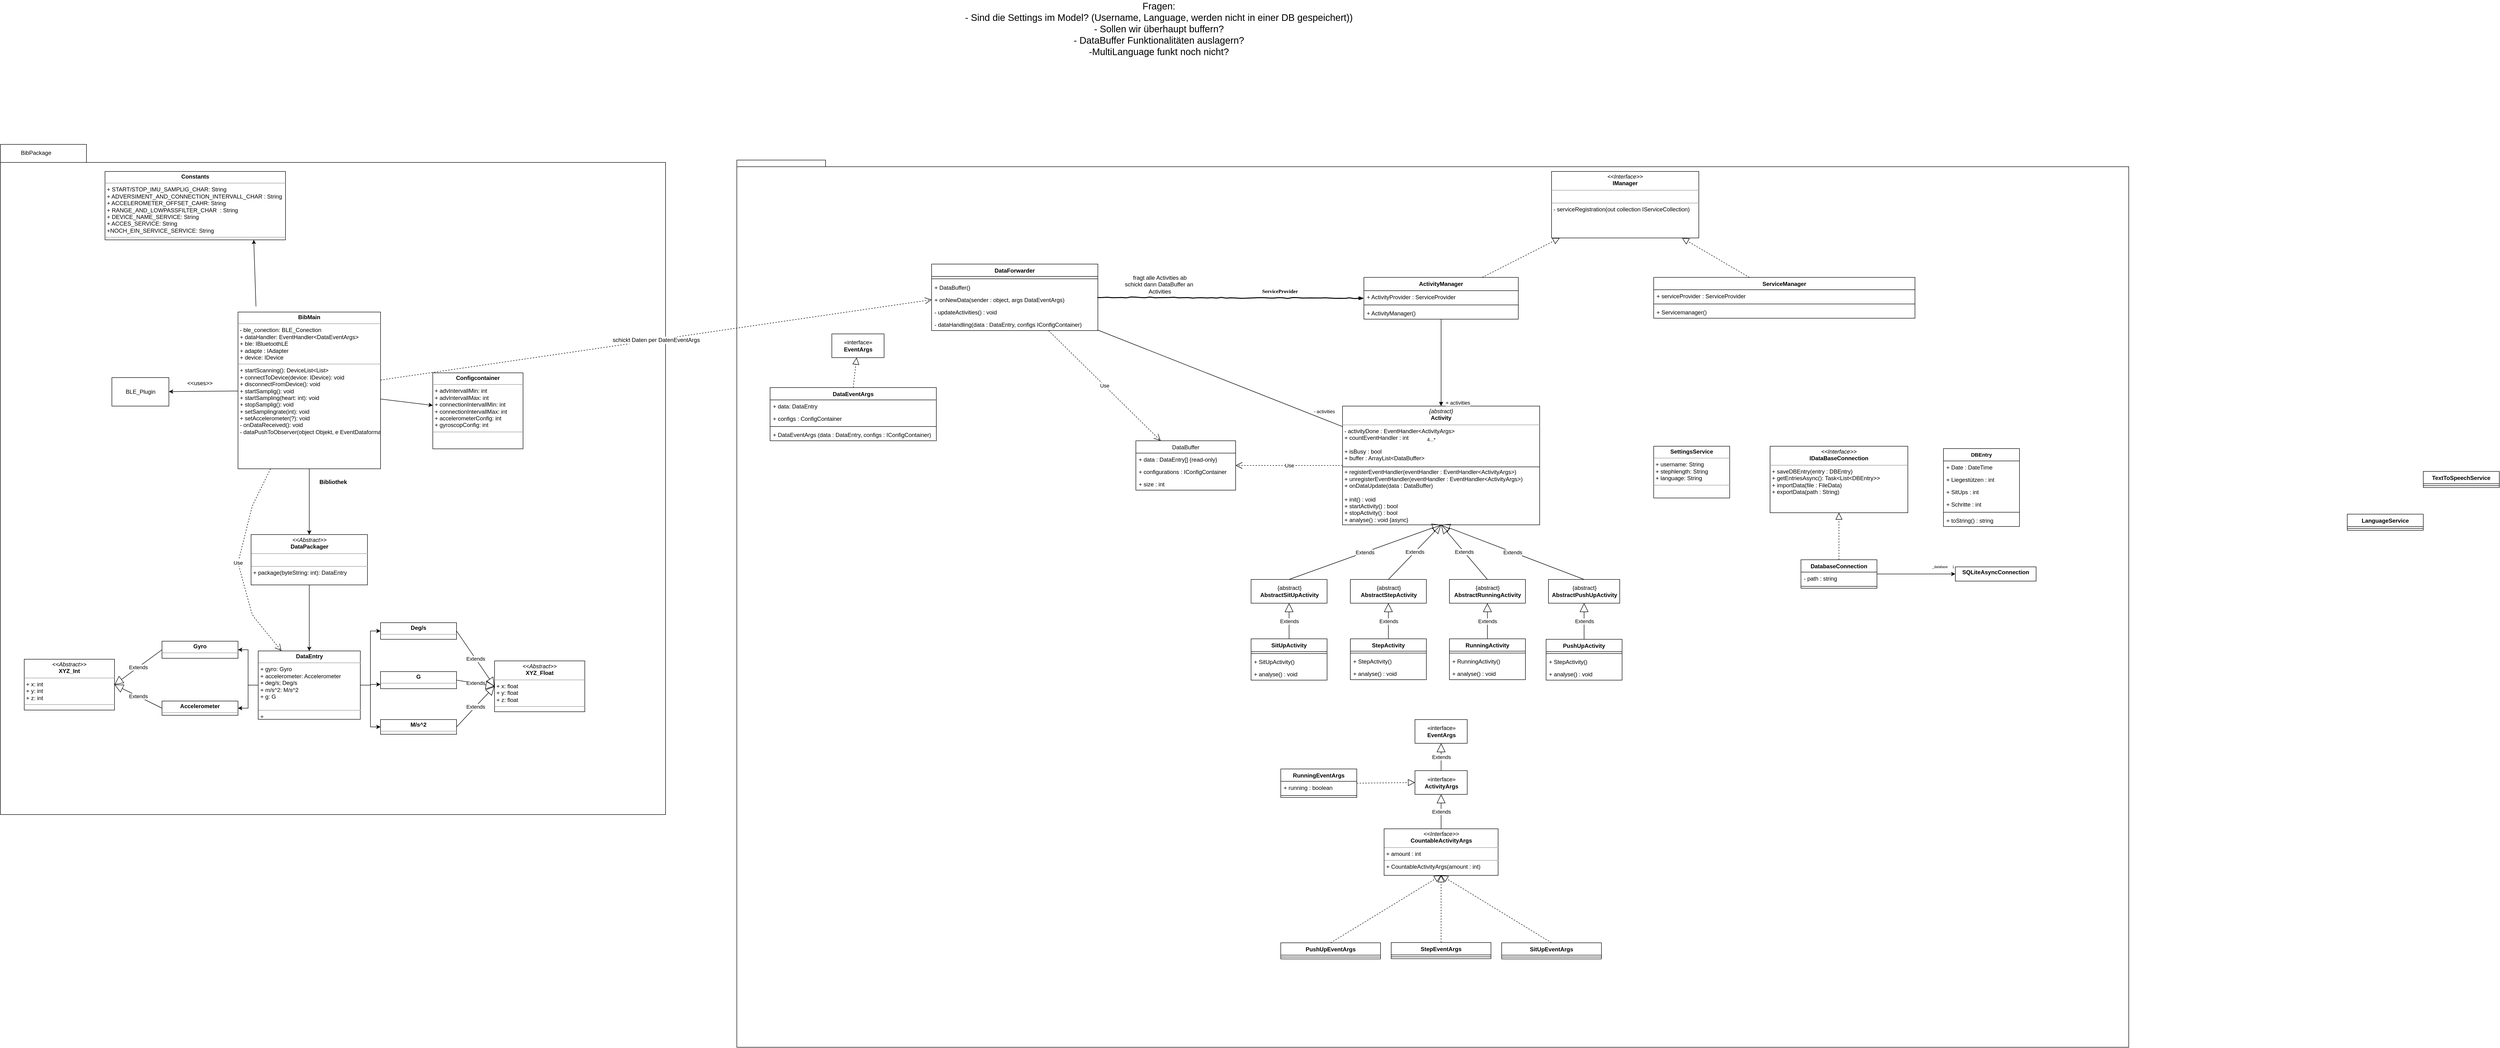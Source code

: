 <mxfile version="12.3.9" type="device" pages="1"><diagram id="adMyBay1lu6xidjCouD3" name="EM"><mxGraphModel dx="6223" dy="2983" grid="1" gridSize="10" guides="1" tooltips="1" connect="1" arrows="1" fold="1" page="1" pageScale="1" pageWidth="850" pageHeight="1100" math="0" shadow="0"><root><mxCell id="0"/><mxCell id="1" parent="0"/><mxCell id="w5dEuc_NeuzI3938pT3K-1" value="" style="shape=folder;fontStyle=1;spacingTop=10;tabWidth=40;tabHeight=14;tabPosition=left;html=1;" parent="1" vertex="1"><mxGeometry x="-810" y="-8" width="2930" height="1868" as="geometry"/></mxCell><mxCell id="1QQ3cwLplbujhVV3ZzxS-13" value="DataForwarder" style="swimlane;fontStyle=1;align=center;verticalAlign=top;childLayout=stackLayout;horizontal=1;startSize=26;horizontalStack=0;resizeParent=1;resizeParentMax=0;resizeLast=0;collapsible=1;marginBottom=0;" parent="1" vertex="1"><mxGeometry x="-400" y="211" width="350" height="140" as="geometry"/></mxCell><mxCell id="1QQ3cwLplbujhVV3ZzxS-15" value="" style="line;strokeWidth=1;fillColor=none;align=left;verticalAlign=middle;spacingTop=-1;spacingLeft=3;spacingRight=3;rotatable=0;labelPosition=right;points=[];portConstraint=eastwest;" parent="1QQ3cwLplbujhVV3ZzxS-13" vertex="1"><mxGeometry y="26" width="350" height="10" as="geometry"/></mxCell><mxCell id="1QQ3cwLplbujhVV3ZzxS-16" value="+ DataBuffer()" style="text;strokeColor=none;fillColor=none;align=left;verticalAlign=top;spacingLeft=4;spacingRight=4;overflow=hidden;rotatable=0;points=[[0,0.5],[1,0.5]];portConstraint=eastwest;" parent="1QQ3cwLplbujhVV3ZzxS-13" vertex="1"><mxGeometry y="36" width="350" height="26" as="geometry"/></mxCell><mxCell id="sXvjfolYUnGrp_yOVfev-58" value="+ onNewData(sender : object, args DataEventArgs)" style="text;strokeColor=none;fillColor=none;align=left;verticalAlign=top;spacingLeft=4;spacingRight=4;overflow=hidden;rotatable=0;points=[[0,0.5],[1,0.5]];portConstraint=eastwest;fontSize=12;" parent="1QQ3cwLplbujhVV3ZzxS-13" vertex="1"><mxGeometry y="62" width="350" height="26" as="geometry"/></mxCell><mxCell id="1QQ3cwLplbujhVV3ZzxS-124" value="- updateActivities() : void&#10;" style="text;strokeColor=none;fillColor=none;align=left;verticalAlign=top;spacingLeft=4;spacingRight=4;overflow=hidden;rotatable=0;points=[[0,0.5],[1,0.5]];portConstraint=eastwest;" parent="1QQ3cwLplbujhVV3ZzxS-13" vertex="1"><mxGeometry y="88" width="350" height="26" as="geometry"/></mxCell><mxCell id="1QQ3cwLplbujhVV3ZzxS-125" value="- dataHandling(data : DataEntry, configs IConfigContainer)" style="text;strokeColor=none;fillColor=none;align=left;verticalAlign=top;spacingLeft=4;spacingRight=4;overflow=hidden;rotatable=0;points=[[0,0.5],[1,0.5]];portConstraint=eastwest;" parent="1QQ3cwLplbujhVV3ZzxS-13" vertex="1"><mxGeometry y="114" width="350" height="26" as="geometry"/></mxCell><mxCell id="1QQ3cwLplbujhVV3ZzxS-32" value="DataEventArgs" style="swimlane;fontStyle=1;align=center;verticalAlign=top;childLayout=stackLayout;horizontal=1;startSize=26;horizontalStack=0;resizeParent=1;resizeParentMax=0;resizeLast=0;collapsible=1;marginBottom=0;" parent="1" vertex="1"><mxGeometry x="-740" y="471" width="350" height="112" as="geometry"/></mxCell><mxCell id="1QQ3cwLplbujhVV3ZzxS-33" value="+ data: DataEntry" style="text;strokeColor=none;fillColor=none;align=left;verticalAlign=top;spacingLeft=4;spacingRight=4;overflow=hidden;rotatable=0;points=[[0,0.5],[1,0.5]];portConstraint=eastwest;" parent="1QQ3cwLplbujhVV3ZzxS-32" vertex="1"><mxGeometry y="26" width="350" height="26" as="geometry"/></mxCell><mxCell id="1QQ3cwLplbujhVV3ZzxS-36" value="+ configs : ConfigContainer" style="text;strokeColor=none;fillColor=none;align=left;verticalAlign=top;spacingLeft=4;spacingRight=4;overflow=hidden;rotatable=0;points=[[0,0.5],[1,0.5]];portConstraint=eastwest;" parent="1QQ3cwLplbujhVV3ZzxS-32" vertex="1"><mxGeometry y="52" width="350" height="26" as="geometry"/></mxCell><mxCell id="1QQ3cwLplbujhVV3ZzxS-34" value="" style="line;strokeWidth=1;fillColor=none;align=left;verticalAlign=middle;spacingTop=-1;spacingLeft=3;spacingRight=3;rotatable=0;labelPosition=right;points=[];portConstraint=eastwest;" parent="1QQ3cwLplbujhVV3ZzxS-32" vertex="1"><mxGeometry y="78" width="350" height="8" as="geometry"/></mxCell><mxCell id="1QQ3cwLplbujhVV3ZzxS-35" value="+ DataEventArgs (data : DataEntry, configs : IConfigContainer)" style="text;strokeColor=none;fillColor=none;align=left;verticalAlign=top;spacingLeft=4;spacingRight=4;overflow=hidden;rotatable=0;points=[[0,0.5],[1,0.5]];portConstraint=eastwest;" parent="1QQ3cwLplbujhVV3ZzxS-32" vertex="1"><mxGeometry y="86" width="350" height="26" as="geometry"/></mxCell><mxCell id="1QQ3cwLplbujhVV3ZzxS-37" value="«interface»&lt;br&gt;&lt;b&gt;EventArgs&lt;/b&gt;" style="html=1;" parent="1" vertex="1"><mxGeometry x="-610" y="358" width="110" height="50" as="geometry"/></mxCell><mxCell id="1QQ3cwLplbujhVV3ZzxS-43" value="" style="endArrow=block;dashed=1;endFill=0;endSize=12;html=1;exitX=0.5;exitY=0;exitDx=0;exitDy=0;" parent="1" source="1QQ3cwLplbujhVV3ZzxS-32" target="1QQ3cwLplbujhVV3ZzxS-37" edge="1"><mxGeometry width="160" relative="1" as="geometry"><mxPoint x="-935" y="-62.5" as="sourcePoint"/><mxPoint x="-775" y="-62.5" as="targetPoint"/></mxGeometry></mxCell><mxCell id="1QQ3cwLplbujhVV3ZzxS-45" value="&lt;p style=&quot;margin: 0px ; margin-top: 4px ; text-align: center&quot;&gt;&lt;i&gt;{abstract}&lt;/i&gt;&lt;br&gt;&lt;b&gt;Activity&lt;/b&gt;&lt;/p&gt;&lt;hr size=&quot;1&quot;&gt;&lt;p style=&quot;margin: 0px ; margin-left: 4px&quot;&gt;&lt;span&gt;- activityDone : EventHandler&amp;lt;ActivityArgs&amp;gt;&lt;/span&gt;&lt;br&gt;&lt;/p&gt;&lt;p style=&quot;margin: 0px ; margin-left: 4px&quot;&gt;&lt;span&gt;+ countEventHandler : int&lt;/span&gt;&lt;/p&gt;&lt;p style=&quot;margin: 0px ; margin-left: 4px&quot;&gt;&lt;br&gt;&lt;/p&gt;&lt;p style=&quot;margin: 0px ; margin-left: 4px&quot;&gt;&lt;span&gt;+ isBusy : bool&lt;/span&gt;&lt;/p&gt;&lt;p style=&quot;margin: 0px ; margin-left: 4px&quot;&gt;&lt;span&gt;+ buffer : ArrayList&amp;lt;DataBuffer&amp;gt;&amp;nbsp;&lt;/span&gt;&lt;/p&gt;&lt;p style=&quot;margin: 0px ; margin-left: 4px&quot;&gt;&lt;span&gt;&lt;br&gt;&lt;/span&gt;&lt;/p&gt;&lt;p style=&quot;margin: 0px ; margin-left: 4px&quot;&gt;&lt;span&gt;+ registerEventHandler(eventHandler : EventHandler&amp;lt;ActivityArgs&amp;gt;)&lt;/span&gt;&lt;/p&gt;&lt;p style=&quot;margin: 0px ; margin-left: 4px&quot;&gt;+ unregisterEventHandler(eventHandler : EventHandler&amp;lt;ActivityArgs&amp;gt;)&lt;/p&gt;&lt;p style=&quot;margin: 0px ; margin-left: 4px&quot;&gt;+ onDataUpdate(data : DataBuffer)&lt;br&gt;&lt;/p&gt;&lt;p style=&quot;margin: 0px ; margin-left: 4px&quot;&gt;&lt;br&gt;&lt;/p&gt;&lt;p style=&quot;margin: 0px ; margin-left: 4px&quot;&gt;+ init() : void&lt;/p&gt;&lt;p style=&quot;margin: 0px ; margin-left: 4px&quot;&gt;&lt;span&gt;+ startActivity() : bool&lt;/span&gt;&lt;/p&gt;&lt;p style=&quot;margin: 0px ; margin-left: 4px&quot;&gt;&lt;span&gt;+ stopActivity() : bool&lt;/span&gt;&lt;/p&gt;&lt;p style=&quot;margin: 0px ; margin-left: 4px&quot;&gt;+ analyse() : void {async}&lt;span&gt;&lt;br&gt;&lt;/span&gt;&lt;/p&gt;&lt;p style=&quot;margin: 0px ; margin-left: 4px&quot;&gt;&lt;br&gt;&lt;/p&gt;" style="verticalAlign=top;align=left;overflow=fill;fontSize=12;fontFamily=Helvetica;html=1;" parent="1" vertex="1"><mxGeometry x="465" y="510" width="415" height="250" as="geometry"/></mxCell><mxCell id="1QQ3cwLplbujhVV3ZzxS-46" value="PushUpActivity" style="swimlane;fontStyle=1;align=center;verticalAlign=top;childLayout=stackLayout;horizontal=1;startSize=26;horizontalStack=0;resizeParent=1;resizeParentMax=0;resizeLast=0;collapsible=1;marginBottom=0;" parent="1" vertex="1"><mxGeometry x="893.5" y="1001" width="160" height="86" as="geometry"/></mxCell><mxCell id="1QQ3cwLplbujhVV3ZzxS-48" value="" style="line;strokeWidth=1;fillColor=none;align=left;verticalAlign=middle;spacingTop=-1;spacingLeft=3;spacingRight=3;rotatable=0;labelPosition=right;points=[];portConstraint=eastwest;" parent="1QQ3cwLplbujhVV3ZzxS-46" vertex="1"><mxGeometry y="26" width="160" height="8" as="geometry"/></mxCell><mxCell id="1QQ3cwLplbujhVV3ZzxS-112" value="+ StepActivity()" style="text;strokeColor=none;fillColor=none;align=left;verticalAlign=top;spacingLeft=4;spacingRight=4;overflow=hidden;rotatable=0;points=[[0,0.5],[1,0.5]];portConstraint=eastwest;" parent="1QQ3cwLplbujhVV3ZzxS-46" vertex="1"><mxGeometry y="34" width="160" height="26" as="geometry"/></mxCell><mxCell id="1QQ3cwLplbujhVV3ZzxS-114" value="+ analyse() : void" style="text;strokeColor=none;fillColor=none;align=left;verticalAlign=top;spacingLeft=4;spacingRight=4;overflow=hidden;rotatable=0;points=[[0,0.5],[1,0.5]];portConstraint=eastwest;" parent="1QQ3cwLplbujhVV3ZzxS-46" vertex="1"><mxGeometry y="60" width="160" height="26" as="geometry"/></mxCell><mxCell id="1QQ3cwLplbujhVV3ZzxS-94" value="RunningActivity" style="swimlane;fontStyle=1;align=center;verticalAlign=top;childLayout=stackLayout;horizontal=1;startSize=26;horizontalStack=0;resizeParent=1;resizeParentMax=0;resizeLast=0;collapsible=1;marginBottom=0;" parent="1" vertex="1"><mxGeometry x="690" y="1000" width="160" height="86" as="geometry"/></mxCell><mxCell id="1QQ3cwLplbujhVV3ZzxS-96" value="" style="line;strokeWidth=1;fillColor=none;align=left;verticalAlign=middle;spacingTop=-1;spacingLeft=3;spacingRight=3;rotatable=0;labelPosition=right;points=[];portConstraint=eastwest;" parent="1QQ3cwLplbujhVV3ZzxS-94" vertex="1"><mxGeometry y="26" width="160" height="8" as="geometry"/></mxCell><mxCell id="1QQ3cwLplbujhVV3ZzxS-97" value="+ RunningActivity()" style="text;strokeColor=none;fillColor=none;align=left;verticalAlign=top;spacingLeft=4;spacingRight=4;overflow=hidden;rotatable=0;points=[[0,0.5],[1,0.5]];portConstraint=eastwest;" parent="1QQ3cwLplbujhVV3ZzxS-94" vertex="1"><mxGeometry y="34" width="160" height="26" as="geometry"/></mxCell><mxCell id="1QQ3cwLplbujhVV3ZzxS-113" value="+ analyse() : void" style="text;strokeColor=none;fillColor=none;align=left;verticalAlign=top;spacingLeft=4;spacingRight=4;overflow=hidden;rotatable=0;points=[[0,0.5],[1,0.5]];portConstraint=eastwest;" parent="1QQ3cwLplbujhVV3ZzxS-94" vertex="1"><mxGeometry y="60" width="160" height="26" as="geometry"/></mxCell><mxCell id="1QQ3cwLplbujhVV3ZzxS-102" value="SitUpActivity" style="swimlane;fontStyle=1;align=center;verticalAlign=top;childLayout=stackLayout;horizontal=1;startSize=27;horizontalStack=0;resizeParent=1;resizeParentMax=0;resizeLast=0;collapsible=1;marginBottom=0;" parent="1" vertex="1"><mxGeometry x="272.5" y="1000" width="160" height="87" as="geometry"/></mxCell><mxCell id="1QQ3cwLplbujhVV3ZzxS-104" value="" style="line;strokeWidth=1;fillColor=none;align=left;verticalAlign=middle;spacingTop=-1;spacingLeft=3;spacingRight=3;rotatable=0;labelPosition=right;points=[];portConstraint=eastwest;" parent="1QQ3cwLplbujhVV3ZzxS-102" vertex="1"><mxGeometry y="27" width="160" height="8" as="geometry"/></mxCell><mxCell id="1QQ3cwLplbujhVV3ZzxS-105" value="+ SitUpActivity()" style="text;strokeColor=none;fillColor=none;align=left;verticalAlign=top;spacingLeft=4;spacingRight=4;overflow=hidden;rotatable=0;points=[[0,0.5],[1,0.5]];portConstraint=eastwest;" parent="1QQ3cwLplbujhVV3ZzxS-102" vertex="1"><mxGeometry y="35" width="160" height="26" as="geometry"/></mxCell><mxCell id="1QQ3cwLplbujhVV3ZzxS-116" value="+ analyse() : void" style="text;strokeColor=none;fillColor=none;align=left;verticalAlign=top;spacingLeft=4;spacingRight=4;overflow=hidden;rotatable=0;points=[[0,0.5],[1,0.5]];portConstraint=eastwest;" parent="1QQ3cwLplbujhVV3ZzxS-102" vertex="1"><mxGeometry y="61" width="160" height="26" as="geometry"/></mxCell><mxCell id="1QQ3cwLplbujhVV3ZzxS-98" value="StepActivity" style="swimlane;fontStyle=1;align=center;verticalAlign=top;childLayout=stackLayout;horizontal=1;startSize=26;horizontalStack=0;resizeParent=1;resizeParentMax=0;resizeLast=0;collapsible=1;marginBottom=0;" parent="1" vertex="1"><mxGeometry x="481.5" y="1000" width="160" height="86" as="geometry"/></mxCell><mxCell id="1QQ3cwLplbujhVV3ZzxS-100" value="" style="line;strokeWidth=1;fillColor=none;align=left;verticalAlign=middle;spacingTop=-1;spacingLeft=3;spacingRight=3;rotatable=0;labelPosition=right;points=[];portConstraint=eastwest;" parent="1QQ3cwLplbujhVV3ZzxS-98" vertex="1"><mxGeometry y="26" width="160" height="8" as="geometry"/></mxCell><mxCell id="1QQ3cwLplbujhVV3ZzxS-111" value="+ StepActivity()" style="text;strokeColor=none;fillColor=none;align=left;verticalAlign=top;spacingLeft=4;spacingRight=4;overflow=hidden;rotatable=0;points=[[0,0.5],[1,0.5]];portConstraint=eastwest;" parent="1QQ3cwLplbujhVV3ZzxS-98" vertex="1"><mxGeometry y="34" width="160" height="26" as="geometry"/></mxCell><mxCell id="1QQ3cwLplbujhVV3ZzxS-115" value="+ analyse() : void" style="text;strokeColor=none;fillColor=none;align=left;verticalAlign=top;spacingLeft=4;spacingRight=4;overflow=hidden;rotatable=0;points=[[0,0.5],[1,0.5]];portConstraint=eastwest;" parent="1QQ3cwLplbujhVV3ZzxS-98" vertex="1"><mxGeometry y="60" width="160" height="26" as="geometry"/></mxCell><mxCell id="1QQ3cwLplbujhVV3ZzxS-50" value="«interface»&lt;br&gt;&lt;b&gt;EventArgs&lt;/b&gt;" style="html=1;" parent="1" vertex="1"><mxGeometry x="617.5" y="1170" width="110" height="50" as="geometry"/></mxCell><mxCell id="1QQ3cwLplbujhVV3ZzxS-51" value="PushUpEventArgs" style="swimlane;fontStyle=1;align=center;verticalAlign=top;childLayout=stackLayout;horizontal=1;startSize=26;horizontalStack=0;resizeParent=1;resizeParentMax=0;resizeLast=0;collapsible=1;marginBottom=0;" parent="1" vertex="1"><mxGeometry x="335" y="1640" width="210" height="34" as="geometry"><mxRectangle x="20" y="777" width="140" height="26" as="alternateBounds"/></mxGeometry></mxCell><mxCell id="1QQ3cwLplbujhVV3ZzxS-53" value="" style="line;strokeWidth=1;fillColor=none;align=left;verticalAlign=middle;spacingTop=-1;spacingLeft=3;spacingRight=3;rotatable=0;labelPosition=right;points=[];portConstraint=eastwest;" parent="1QQ3cwLplbujhVV3ZzxS-51" vertex="1"><mxGeometry y="26" width="210" height="8" as="geometry"/></mxCell><mxCell id="1QQ3cwLplbujhVV3ZzxS-66" value="SitUpEventArgs" style="swimlane;fontStyle=1;align=center;verticalAlign=top;childLayout=stackLayout;horizontal=1;startSize=26;horizontalStack=0;resizeParent=1;resizeParentMax=0;resizeLast=0;collapsible=1;marginBottom=0;" parent="1" vertex="1"><mxGeometry x="800" y="1640" width="210" height="34" as="geometry"/></mxCell><mxCell id="1QQ3cwLplbujhVV3ZzxS-69" value="" style="line;strokeWidth=1;fillColor=none;align=left;verticalAlign=middle;spacingTop=-1;spacingLeft=3;spacingRight=3;rotatable=0;labelPosition=right;points=[];portConstraint=eastwest;" parent="1QQ3cwLplbujhVV3ZzxS-66" vertex="1"><mxGeometry y="26" width="210" height="8" as="geometry"/></mxCell><mxCell id="1QQ3cwLplbujhVV3ZzxS-73" value="RunningEventArgs" style="swimlane;fontStyle=1;align=center;verticalAlign=top;childLayout=stackLayout;horizontal=1;startSize=26;horizontalStack=0;resizeParent=1;resizeParentMax=0;resizeLast=0;collapsible=1;marginBottom=0;" parent="1" vertex="1"><mxGeometry x="335" y="1274" width="160" height="60" as="geometry"/></mxCell><mxCell id="1QQ3cwLplbujhVV3ZzxS-74" value="+ running : boolean" style="text;strokeColor=none;fillColor=none;align=left;verticalAlign=top;spacingLeft=4;spacingRight=4;overflow=hidden;rotatable=0;points=[[0,0.5],[1,0.5]];portConstraint=eastwest;" parent="1QQ3cwLplbujhVV3ZzxS-73" vertex="1"><mxGeometry y="26" width="160" height="26" as="geometry"/></mxCell><mxCell id="1QQ3cwLplbujhVV3ZzxS-76" value="" style="line;strokeWidth=1;fillColor=none;align=left;verticalAlign=middle;spacingTop=-1;spacingLeft=3;spacingRight=3;rotatable=0;labelPosition=right;points=[];portConstraint=eastwest;" parent="1QQ3cwLplbujhVV3ZzxS-73" vertex="1"><mxGeometry y="52" width="160" height="8" as="geometry"/></mxCell><mxCell id="1QQ3cwLplbujhVV3ZzxS-79" value="«interface»&lt;br&gt;&lt;b&gt;ActivityArgs&lt;br&gt;&lt;/b&gt;" style="html=1;" parent="1" vertex="1"><mxGeometry x="617.5" y="1277.5" width="110" height="50" as="geometry"/></mxCell><mxCell id="1QQ3cwLplbujhVV3ZzxS-81" value="Extends" style="endArrow=block;endSize=16;endFill=0;html=1;entryX=0.5;entryY=1;entryDx=0;entryDy=0;exitX=0.5;exitY=0;exitDx=0;exitDy=0;" parent="1" source="1QQ3cwLplbujhVV3ZzxS-79" target="1QQ3cwLplbujhVV3ZzxS-50" edge="1"><mxGeometry width="160" relative="1" as="geometry"><mxPoint x="910" y="1290" as="sourcePoint"/><mxPoint x="1070" y="1280" as="targetPoint"/></mxGeometry></mxCell><mxCell id="1QQ3cwLplbujhVV3ZzxS-83" value="StepEventArgs" style="swimlane;fontStyle=1;align=center;verticalAlign=top;childLayout=stackLayout;horizontal=1;startSize=26;horizontalStack=0;resizeParent=1;resizeParentMax=0;resizeLast=0;collapsible=1;marginBottom=0;" parent="1" vertex="1"><mxGeometry x="567.5" y="1639.5" width="210" height="34" as="geometry"/></mxCell><mxCell id="1QQ3cwLplbujhVV3ZzxS-85" value="" style="line;strokeWidth=1;fillColor=none;align=left;verticalAlign=middle;spacingTop=-1;spacingLeft=3;spacingRight=3;rotatable=0;labelPosition=right;points=[];portConstraint=eastwest;" parent="1QQ3cwLplbujhVV3ZzxS-83" vertex="1"><mxGeometry y="26" width="210" height="8" as="geometry"/></mxCell><mxCell id="1QQ3cwLplbujhVV3ZzxS-87" value="&lt;p style=&quot;margin: 0px ; margin-top: 4px ; text-align: center&quot;&gt;&lt;i&gt;&amp;lt;&amp;lt;Interface&amp;gt;&amp;gt;&lt;/i&gt;&lt;br&gt;&lt;b&gt;CountableActivityArgs&lt;/b&gt;&lt;/p&gt;&lt;hr size=&quot;1&quot;&gt;&lt;p style=&quot;margin: 0px ; margin-left: 4px&quot;&gt;+ amount : int&lt;/p&gt;&lt;hr size=&quot;1&quot;&gt;&lt;p style=&quot;margin: 0px ; margin-left: 4px&quot;&gt;+ CountableActivityArgs(amount : int)&lt;/p&gt;" style="verticalAlign=top;align=left;overflow=fill;fontSize=12;fontFamily=Helvetica;html=1;" parent="1" vertex="1"><mxGeometry x="552.5" y="1400" width="240" height="98" as="geometry"/></mxCell><mxCell id="1QQ3cwLplbujhVV3ZzxS-88" value="Extends" style="endArrow=block;endSize=16;endFill=0;html=1;entryX=0.5;entryY=1;entryDx=0;entryDy=0;exitX=0.5;exitY=0;exitDx=0;exitDy=0;" parent="1" source="1QQ3cwLplbujhVV3ZzxS-87" target="1QQ3cwLplbujhVV3ZzxS-79" edge="1"><mxGeometry width="160" relative="1" as="geometry"><mxPoint x="740" y="1360" as="sourcePoint"/><mxPoint x="900" y="1360" as="targetPoint"/></mxGeometry></mxCell><mxCell id="1QQ3cwLplbujhVV3ZzxS-89" value="" style="endArrow=block;dashed=1;endFill=0;endSize=12;html=1;exitX=0.5;exitY=0;exitDx=0;exitDy=0;entryX=0.5;entryY=1;entryDx=0;entryDy=0;" parent="1" source="1QQ3cwLplbujhVV3ZzxS-83" target="1QQ3cwLplbujhVV3ZzxS-87" edge="1"><mxGeometry width="160" relative="1" as="geometry"><mxPoint x="950" y="1510" as="sourcePoint"/><mxPoint x="1110" y="1510" as="targetPoint"/></mxGeometry></mxCell><mxCell id="1QQ3cwLplbujhVV3ZzxS-90" value="" style="endArrow=block;dashed=1;endFill=0;endSize=12;html=1;entryX=0.5;entryY=1;entryDx=0;entryDy=0;exitX=0.5;exitY=0;exitDx=0;exitDy=0;" parent="1" source="1QQ3cwLplbujhVV3ZzxS-51" target="1QQ3cwLplbujhVV3ZzxS-87" edge="1"><mxGeometry width="160" relative="1" as="geometry"><mxPoint x="645" y="1587" as="sourcePoint"/><mxPoint x="820" y="1520" as="targetPoint"/></mxGeometry></mxCell><mxCell id="1QQ3cwLplbujhVV3ZzxS-91" value="" style="endArrow=block;dashed=1;endFill=0;endSize=12;html=1;entryX=0.5;entryY=1;entryDx=0;entryDy=0;exitX=0.5;exitY=0;exitDx=0;exitDy=0;" parent="1" source="1QQ3cwLplbujhVV3ZzxS-66" target="1QQ3cwLplbujhVV3ZzxS-87" edge="1"><mxGeometry width="160" relative="1" as="geometry"><mxPoint x="945" y="1607" as="sourcePoint"/><mxPoint x="850" y="1508" as="targetPoint"/></mxGeometry></mxCell><mxCell id="1QQ3cwLplbujhVV3ZzxS-93" value="" style="endArrow=block;dashed=1;endFill=0;endSize=12;html=1;exitX=1;exitY=0.5;exitDx=0;exitDy=0;entryX=0;entryY=0.5;entryDx=0;entryDy=0;" parent="1" source="1QQ3cwLplbujhVV3ZzxS-73" target="1QQ3cwLplbujhVV3ZzxS-79" edge="1"><mxGeometry width="160" relative="1" as="geometry"><mxPoint x="560" y="1390" as="sourcePoint"/><mxPoint x="720" y="1390" as="targetPoint"/></mxGeometry></mxCell><mxCell id="1QQ3cwLplbujhVV3ZzxS-137" value="" style="group" parent="1" vertex="1" connectable="0"><mxGeometry x="510" y="239" width="325" height="166" as="geometry"/></mxCell><mxCell id="1QQ3cwLplbujhVV3ZzxS-1" value="ActivityManager" style="swimlane;fontStyle=1;align=center;verticalAlign=top;childLayout=stackLayout;horizontal=1;startSize=28;horizontalStack=0;resizeParent=1;resizeParentMax=0;resizeLast=0;collapsible=1;marginBottom=0;" parent="1QQ3cwLplbujhVV3ZzxS-137" vertex="1"><mxGeometry width="325" height="88" as="geometry"><mxRectangle width="140" height="28" as="alternateBounds"/></mxGeometry></mxCell><mxCell id="n2-QzeIZX0uXDNsSAh_k-1" value="+ ActivityProvider : ServiceProvider" style="text;strokeColor=none;fillColor=none;align=left;verticalAlign=top;spacingLeft=4;spacingRight=4;overflow=hidden;rotatable=0;points=[[0,0.5],[1,0.5]];portConstraint=eastwest;" parent="1QQ3cwLplbujhVV3ZzxS-1" vertex="1"><mxGeometry y="28" width="325" height="26" as="geometry"/></mxCell><mxCell id="1QQ3cwLplbujhVV3ZzxS-3" value="" style="line;strokeWidth=1;fillColor=none;align=left;verticalAlign=middle;spacingTop=-1;spacingLeft=3;spacingRight=3;rotatable=0;labelPosition=right;points=[];portConstraint=eastwest;" parent="1QQ3cwLplbujhVV3ZzxS-1" vertex="1"><mxGeometry y="54" width="325" height="8" as="geometry"/></mxCell><mxCell id="1QQ3cwLplbujhVV3ZzxS-4" value="+ ActivityManager()" style="text;strokeColor=none;fillColor=none;align=left;verticalAlign=top;spacingLeft=4;spacingRight=4;overflow=hidden;rotatable=0;points=[[0,0.5],[1,0.5]];portConstraint=eastwest;" parent="1QQ3cwLplbujhVV3ZzxS-1" vertex="1"><mxGeometry y="62" width="325" height="26" as="geometry"/></mxCell><mxCell id="1QQ3cwLplbujhVV3ZzxS-135" value="+ activities" style="endArrow=block;endFill=1;html=1;edgeStyle=orthogonalEdgeStyle;align=left;verticalAlign=top;exitX=0.5;exitY=1;exitDx=0;exitDy=0;entryX=0.5;entryY=0;entryDx=0;entryDy=0;" parent="1" source="1QQ3cwLplbujhVV3ZzxS-1" target="1QQ3cwLplbujhVV3ZzxS-45" edge="1"><mxGeometry x="0.774" y="7" relative="1" as="geometry"><mxPoint x="350" y="330" as="sourcePoint"/><mxPoint x="580" y="500" as="targetPoint"/><mxPoint as="offset"/></mxGeometry></mxCell><mxCell id="1QQ3cwLplbujhVV3ZzxS-136" value="4...*" style="resizable=0;html=1;align=left;verticalAlign=bottom;labelBackgroundColor=#ffffff;fontSize=10;" parent="1QQ3cwLplbujhVV3ZzxS-135" connectable="0" vertex="1"><mxGeometry x="-1" relative="1" as="geometry"><mxPoint x="-31.5" y="261" as="offset"/></mxGeometry></mxCell><mxCell id="1QQ3cwLplbujhVV3ZzxS-141" value="&lt;font style=&quot;font-size: 20px&quot;&gt;Fragen:&lt;br&gt;- Sind die Settings im Model? (Username, Language, werden nicht in einer DB gespeichert))&lt;br&gt;- Sollen wir überhaupt buffern?&lt;br&gt;- DataBuffer Funktionalitäten auslagern?&lt;br&gt;-MultiLanguage funkt noch nicht?&lt;br&gt;&lt;/font&gt;" style="text;html=1;align=center;verticalAlign=middle;resizable=0;points=[];;autosize=1;" parent="1" vertex="1"><mxGeometry x="-337.5" y="-330" width="830" height="90" as="geometry"/></mxCell><mxCell id="n2-QzeIZX0uXDNsSAh_k-9" value="{abstract}&lt;br&gt;&lt;b&gt;AbstractSitUpActivity&lt;/b&gt;" style="html=1;" parent="1" vertex="1"><mxGeometry x="272.5" y="875" width="160" height="50" as="geometry"/></mxCell><mxCell id="n2-QzeIZX0uXDNsSAh_k-11" value="{abstract}&lt;br&gt;&lt;b&gt;AbstractPushUpActivity&lt;/b&gt;" style="html=1;" parent="1" vertex="1"><mxGeometry x="898.5" y="875" width="150" height="50" as="geometry"/></mxCell><mxCell id="n2-QzeIZX0uXDNsSAh_k-12" value="{abstract}&lt;br&gt;&lt;b&gt;AbstractRunningActivity&lt;/b&gt;" style="html=1;" parent="1" vertex="1"><mxGeometry x="690" y="875" width="160" height="50" as="geometry"/></mxCell><mxCell id="n2-QzeIZX0uXDNsSAh_k-14" value="{abstract}&lt;br&gt;&lt;b&gt;AbstractStepActivity&lt;/b&gt;" style="html=1;" parent="1" vertex="1"><mxGeometry x="481.5" y="875" width="160" height="50" as="geometry"/></mxCell><mxCell id="n2-QzeIZX0uXDNsSAh_k-16" value="Extends" style="endArrow=block;endSize=16;endFill=0;html=1;exitX=0.5;exitY=0;exitDx=0;exitDy=0;entryX=0.5;entryY=1;entryDx=0;entryDy=0;" parent="1" source="1QQ3cwLplbujhVV3ZzxS-102" target="n2-QzeIZX0uXDNsSAh_k-9" edge="1"><mxGeometry width="160" relative="1" as="geometry"><mxPoint x="490" y="810" as="sourcePoint"/><mxPoint x="380" y="940" as="targetPoint"/></mxGeometry></mxCell><mxCell id="n2-QzeIZX0uXDNsSAh_k-17" value="Extends" style="endArrow=block;endSize=16;endFill=0;html=1;exitX=0.5;exitY=0;exitDx=0;exitDy=0;entryX=0.5;entryY=1;entryDx=0;entryDy=0;" parent="1" source="1QQ3cwLplbujhVV3ZzxS-98" target="n2-QzeIZX0uXDNsSAh_k-14" edge="1"><mxGeometry width="160" relative="1" as="geometry"><mxPoint x="556" y="869" as="sourcePoint"/><mxPoint x="764" y="803.5" as="targetPoint"/></mxGeometry></mxCell><mxCell id="n2-QzeIZX0uXDNsSAh_k-18" value="Extends" style="endArrow=block;endSize=16;endFill=0;html=1;exitX=0.5;exitY=0;exitDx=0;exitDy=0;entryX=0.5;entryY=1;entryDx=0;entryDy=0;" parent="1" source="1QQ3cwLplbujhVV3ZzxS-94" target="n2-QzeIZX0uXDNsSAh_k-12" edge="1"><mxGeometry width="160" relative="1" as="geometry"><mxPoint x="580" y="987" as="sourcePoint"/><mxPoint x="683" y="770" as="targetPoint"/></mxGeometry></mxCell><mxCell id="n2-QzeIZX0uXDNsSAh_k-19" value="Extends" style="endArrow=block;endSize=16;endFill=0;html=1;exitX=0.5;exitY=0;exitDx=0;exitDy=0;entryX=0.5;entryY=1;entryDx=0;entryDy=0;" parent="1" source="1QQ3cwLplbujhVV3ZzxS-46" target="n2-QzeIZX0uXDNsSAh_k-11" edge="1"><mxGeometry width="160" relative="1" as="geometry"><mxPoint x="750" y="987" as="sourcePoint"/><mxPoint x="683" y="770" as="targetPoint"/></mxGeometry></mxCell><mxCell id="sXvjfolYUnGrp_yOVfev-1" value="Extends" style="endArrow=block;endSize=16;endFill=0;html=1;exitX=0.5;exitY=0;exitDx=0;exitDy=0;entryX=0.5;entryY=1;entryDx=0;entryDy=0;" parent="1" source="n2-QzeIZX0uXDNsSAh_k-11" target="1QQ3cwLplbujhVV3ZzxS-45" edge="1"><mxGeometry width="160" relative="1" as="geometry"><mxPoint x="1075" y="788" as="sourcePoint"/><mxPoint x="740" y="780" as="targetPoint"/></mxGeometry></mxCell><mxCell id="sXvjfolYUnGrp_yOVfev-2" value="Extends" style="endArrow=block;endSize=16;endFill=0;html=1;exitX=0.5;exitY=0;exitDx=0;exitDy=0;entryX=0.5;entryY=1;entryDx=0;entryDy=0;" parent="1" source="n2-QzeIZX0uXDNsSAh_k-12" target="1QQ3cwLplbujhVV3ZzxS-45" edge="1"><mxGeometry width="160" relative="1" as="geometry"><mxPoint x="750" y="987" as="sourcePoint"/><mxPoint x="683" y="770" as="targetPoint"/></mxGeometry></mxCell><mxCell id="sXvjfolYUnGrp_yOVfev-3" value="Extends" style="endArrow=block;endSize=16;endFill=0;html=1;exitX=0.5;exitY=0;exitDx=0;exitDy=0;entryX=0.5;entryY=1;entryDx=0;entryDy=0;" parent="1" source="n2-QzeIZX0uXDNsSAh_k-14" target="1QQ3cwLplbujhVV3ZzxS-45" edge="1"><mxGeometry width="160" relative="1" as="geometry"><mxPoint x="760" y="997" as="sourcePoint"/><mxPoint x="670" y="790" as="targetPoint"/></mxGeometry></mxCell><mxCell id="sXvjfolYUnGrp_yOVfev-4" value="Extends" style="endArrow=block;endSize=16;endFill=0;html=1;exitX=0.5;exitY=0;exitDx=0;exitDy=0;entryX=0.5;entryY=1;entryDx=0;entryDy=0;" parent="1" source="n2-QzeIZX0uXDNsSAh_k-9" target="1QQ3cwLplbujhVV3ZzxS-45" edge="1"><mxGeometry width="160" relative="1" as="geometry"><mxPoint x="486" y="977" as="sourcePoint"/><mxPoint x="419" y="760" as="targetPoint"/></mxGeometry></mxCell><mxCell id="sXvjfolYUnGrp_yOVfev-15" value="&lt;p style=&quot;margin: 0px ; margin-top: 4px ; text-align: center&quot;&gt;&lt;i&gt;&amp;lt;&amp;lt;Interface&amp;gt;&amp;gt;&lt;/i&gt;&lt;br&gt;&lt;b&gt;IDataBaseConnection&lt;/b&gt;&lt;/p&gt;&lt;hr size=&quot;1&quot;&gt;&lt;p style=&quot;margin: 0px ; margin-left: 4px&quot;&gt;+ saveDBEntry(entry : DBEntry)&lt;/p&gt;&lt;p style=&quot;margin: 0px ; margin-left: 4px&quot;&gt;+ getEntriesAsync(): Task&amp;lt;List&amp;lt;DBEntry&amp;gt;&amp;gt;&lt;/p&gt;&lt;p style=&quot;margin: 0px ; margin-left: 4px&quot;&gt;+ importData(file : FileData)&amp;nbsp;&lt;/p&gt;&lt;p style=&quot;margin: 0px ; margin-left: 4px&quot;&gt;+ exportData(path : String)&lt;/p&gt;&lt;p style=&quot;margin: 0px ; margin-left: 4px&quot;&gt;&lt;span style=&quot;color: rgba(0 , 0 , 0 , 0) ; font-family: monospace ; font-size: 0px&quot;&gt;3CmxGraphModel%3E%3Croot%3E%3CmxCell%20id%3D%220%22%2F%3E%3CmxCell%20id%3D%221%22%20parent%3D%220%22%2F%3E%3CmxCell%20id%3D%222%22%20value%3D%22%2B%20getEntriesAsync()%3A%20Task%26lt%3BList%26lt%3BDBEntry%26gt%3B%26gt%3B%22%20style%3D%22text%3BstrokeColor%3Dnone%3BfillColor%3Dnone%3Balign%3Dleft%3BverticalAlign%3Dtop%3BspacingLeft%3D4%3BspacingRight%3D4%3Boverflow%3Dhidden%3Brotatable%3D0%3Bpoints%3D%5B%5B0%2C0.5%5D%2C%5B1%2C0.5%5D%5D%3BportConstraint%3Deastwest%3B%22%20vertex%3D%221%22%20parent%3D%221%22%3E%3CmxGeometry%20x%3D%221080%22%20y%3D%22493%22%20width%3D%22250%22%20height%3D%2226%22%20as%3D%22geometry%22%2F%3E%3C%2FmxCell%3E%3C%2Froot%3E%3C%2FmxGraphModel%3E&lt;/span&gt;&lt;/p&gt;&lt;span style=&quot;color: rgba(0 , 0 , 0 , 0) ; font-family: monospace ; font-size: 0px&quot;&gt;%3CmxGraphModel%3E%3Croot%3E%3CmxCell%20id%3D%220%22%2F%3E%3CmxCell%20id%3D%221%22%20parent%3D%220%22%2F%3E%3CmxCell%20id%3D%222%22%20value%3D%22%2B%20getEntriesAsync()%3A%20Task%26lt%3BList%26lt%3BDBEntry%26gt%3B%26gt%3B%22%20style%3D%22text%3BstrokeColor%3Dnone%3BfillColor%3Dnone%3Balign%3Dleft%3BverticalAlign%3Dtop%3BspacingLeft%3D4%3BspacingRight%3D4%3Boverflow%3Dhidden%3Brotatable%3D0%3Bpoints%3D%5B%5B0%2C0.5%5D%2C%5B1%2C0.5%5D%5D%3BportConstraint%3Deastwest%3B%22%20vertex%3D%221%22%20parent%3D%221%22%3E%3CmxGeometry%20x%3D%221080%22%20y%3D%22493%22%20width%3D%22250%22%20height%3D%2226%22%20as%3D%22geometry%22%2F%3E%3C%2FmxCell%3E%3C%2Froot%3E%3C%2FmxGraphModel%3E&lt;/span&gt;&lt;span style=&quot;color: rgba(0 , 0 , 0 , 0) ; font-family: monospace ; font-size: 0px&quot;&gt;%3CmxGraphModel%3E%3Croot%3E%3CmxCell%20id%3D%220%22%2F%3E%3CmxCell%20id%3D%221%22%20parent%3D%220%22%2F%3E%3CmxCell%20id%3D%222%22%20value%3D%22%2B%20getEntriesAsync()%3A%20Task%26lt%3BList%26lt%3BDBEntry%26gt%3B%26gt%3B%22%20style%3D%22text%3BstrokeColor%3Dnone%3BfillColor%3Dnone%3Balign%3Dleft%3BverticalAlign%3Dtop%3BspacingLeft%3D4%3BspacingRight%3D4%3Boverflow%3Dhidden%3Brotatable%3D0%3Bpoints%3D%5B%5B0%2C0.5%5D%2C%5B1%2C0.5%5D%5D%3BportConstraint%3Deastwest%3B%22%20vertex%3D%221%22%20parent%3D%221%22%3E%3CmxGeometry%20x%3D%221080%22%20y%3D%22493%22%20width%3D%22250%22%20height%3D%2226%22%20as%3D%22geometry%22%2F%3E%3C%2FmxCell%3E%3C%2Froot%3E%3C%2FmxGraphModel%3E&lt;/span&gt;" style="verticalAlign=top;align=left;overflow=fill;fontSize=12;fontFamily=Helvetica;html=1;" parent="1" vertex="1"><mxGeometry x="1365" y="594.5" width="290" height="140" as="geometry"/></mxCell><mxCell id="sXvjfolYUnGrp_yOVfev-22" value="&lt;p style=&quot;margin: 0px ; margin-top: 4px ; text-align: center&quot;&gt;&lt;b&gt;SQLiteAsyncConnection&lt;/b&gt;&lt;/p&gt;" style="verticalAlign=top;align=left;overflow=fill;fontSize=12;fontFamily=Helvetica;html=1;" parent="1" vertex="1"><mxGeometry x="1755" y="848.5" width="170" height="30" as="geometry"/></mxCell><mxCell id="sXvjfolYUnGrp_yOVfev-26" value="" style="endArrow=block;dashed=1;endFill=0;endSize=12;html=1;entryX=0.5;entryY=1;entryDx=0;entryDy=0;" parent="1" source="sXvjfolYUnGrp_yOVfev-16" target="sXvjfolYUnGrp_yOVfev-15" edge="1"><mxGeometry width="160" relative="1" as="geometry"><mxPoint x="1300" y="435" as="sourcePoint"/><mxPoint x="1340" y="460" as="targetPoint"/></mxGeometry></mxCell><mxCell id="sXvjfolYUnGrp_yOVfev-36" value="_database&amp;nbsp; &amp;nbsp; &amp;nbsp;1" style="rounded=0;orthogonalLoop=1;jettySize=auto;html=1;entryX=0;entryY=0.5;entryDx=0;entryDy=0;exitX=1;exitY=0.154;exitDx=0;exitDy=0;exitPerimeter=0;fontStyle=0;fontSize=7;" parent="1" source="sXvjfolYUnGrp_yOVfev-17" target="sXvjfolYUnGrp_yOVfev-22" edge="1"><mxGeometry x="0.684" y="15" relative="1" as="geometry"><mxPoint as="offset"/></mxGeometry></mxCell><mxCell id="sXvjfolYUnGrp_yOVfev-16" value="DatabaseConnection" style="swimlane;fontStyle=1;align=center;verticalAlign=top;childLayout=stackLayout;horizontal=1;startSize=26;horizontalStack=0;resizeParent=1;resizeParentMax=0;resizeLast=0;collapsible=1;marginBottom=0;" parent="1" vertex="1"><mxGeometry x="1430" y="833.5" width="160" height="60" as="geometry"/></mxCell><mxCell id="sXvjfolYUnGrp_yOVfev-17" value="- path : string" style="text;strokeColor=none;fillColor=none;align=left;verticalAlign=top;spacingLeft=4;spacingRight=4;overflow=hidden;rotatable=0;points=[[0,0.5],[1,0.5]];portConstraint=eastwest;" parent="sXvjfolYUnGrp_yOVfev-16" vertex="1"><mxGeometry y="26" width="160" height="26" as="geometry"/></mxCell><mxCell id="sXvjfolYUnGrp_yOVfev-18" value="" style="line;strokeWidth=1;fillColor=none;align=left;verticalAlign=middle;spacingTop=-1;spacingLeft=3;spacingRight=3;rotatable=0;labelPosition=right;points=[];portConstraint=eastwest;" parent="sXvjfolYUnGrp_yOVfev-16" vertex="1"><mxGeometry y="52" width="160" height="8" as="geometry"/></mxCell><mxCell id="sXvjfolYUnGrp_yOVfev-40" value="DBEntry" style="swimlane;fontStyle=1;align=center;verticalAlign=top;childLayout=stackLayout;horizontal=1;startSize=26;horizontalStack=0;resizeParent=1;resizeParentMax=0;resizeLast=0;collapsible=1;marginBottom=0;fontSize=11;" parent="1" vertex="1"><mxGeometry x="1730" y="599.5" width="160" height="164" as="geometry"/></mxCell><mxCell id="sXvjfolYUnGrp_yOVfev-41" value="+ Date : DateTime" style="text;strokeColor=none;fillColor=none;align=left;verticalAlign=top;spacingLeft=4;spacingRight=4;overflow=hidden;rotatable=0;points=[[0,0.5],[1,0.5]];portConstraint=eastwest;" parent="sXvjfolYUnGrp_yOVfev-40" vertex="1"><mxGeometry y="26" width="160" height="26" as="geometry"/></mxCell><mxCell id="sXvjfolYUnGrp_yOVfev-45" value="+ Liegestützen : int" style="text;strokeColor=none;fillColor=none;align=left;verticalAlign=top;spacingLeft=4;spacingRight=4;overflow=hidden;rotatable=0;points=[[0,0.5],[1,0.5]];portConstraint=eastwest;" parent="sXvjfolYUnGrp_yOVfev-40" vertex="1"><mxGeometry y="52" width="160" height="26" as="geometry"/></mxCell><mxCell id="sXvjfolYUnGrp_yOVfev-46" value="+ SitUps : int" style="text;strokeColor=none;fillColor=none;align=left;verticalAlign=top;spacingLeft=4;spacingRight=4;overflow=hidden;rotatable=0;points=[[0,0.5],[1,0.5]];portConstraint=eastwest;" parent="sXvjfolYUnGrp_yOVfev-40" vertex="1"><mxGeometry y="78" width="160" height="26" as="geometry"/></mxCell><mxCell id="sXvjfolYUnGrp_yOVfev-44" value="+ Schritte : int" style="text;strokeColor=none;fillColor=none;align=left;verticalAlign=top;spacingLeft=4;spacingRight=4;overflow=hidden;rotatable=0;points=[[0,0.5],[1,0.5]];portConstraint=eastwest;" parent="sXvjfolYUnGrp_yOVfev-40" vertex="1"><mxGeometry y="104" width="160" height="26" as="geometry"/></mxCell><mxCell id="sXvjfolYUnGrp_yOVfev-42" value="" style="line;strokeWidth=1;fillColor=none;align=left;verticalAlign=middle;spacingTop=-1;spacingLeft=3;spacingRight=3;rotatable=0;labelPosition=right;points=[];portConstraint=eastwest;" parent="sXvjfolYUnGrp_yOVfev-40" vertex="1"><mxGeometry y="130" width="160" height="8" as="geometry"/></mxCell><mxCell id="sXvjfolYUnGrp_yOVfev-43" value="+ toString() : string" style="text;strokeColor=none;fillColor=none;align=left;verticalAlign=top;spacingLeft=4;spacingRight=4;overflow=hidden;rotatable=0;points=[[0,0.5],[1,0.5]];portConstraint=eastwest;" parent="sXvjfolYUnGrp_yOVfev-40" vertex="1"><mxGeometry y="138" width="160" height="26" as="geometry"/></mxCell><mxCell id="sXvjfolYUnGrp_yOVfev-48" value="" style="text;strokeColor=none;fillColor=none;align=left;verticalAlign=middle;spacingTop=-1;spacingLeft=4;spacingRight=4;rotatable=0;labelPosition=right;points=[];portConstraint=eastwest;fontSize=11;" parent="1" vertex="1"><mxGeometry x="465" y="631" width="415" height="14" as="geometry"/></mxCell><mxCell id="sXvjfolYUnGrp_yOVfev-51" value="" style="line;strokeWidth=1;fillColor=none;align=left;verticalAlign=middle;spacingTop=-1;spacingLeft=3;spacingRight=3;rotatable=0;labelPosition=right;points=[];portConstraint=eastwest;fontSize=11;" parent="1" vertex="1"><mxGeometry x="465" y="634" width="415" height="8" as="geometry"/></mxCell><mxCell id="sXvjfolYUnGrp_yOVfev-52" value="LanguageService" style="swimlane;fontStyle=1;align=center;verticalAlign=top;childLayout=stackLayout;horizontal=1;startSize=26;horizontalStack=0;resizeParent=1;resizeParentMax=0;resizeLast=0;collapsible=1;marginBottom=0;" parent="1" vertex="1"><mxGeometry x="2580" y="737.5" width="160" height="34" as="geometry"/></mxCell><mxCell id="sXvjfolYUnGrp_yOVfev-53" value="" style="line;strokeWidth=1;fillColor=none;align=left;verticalAlign=middle;spacingTop=-1;spacingLeft=3;spacingRight=3;rotatable=0;labelPosition=right;points=[];portConstraint=eastwest;" parent="sXvjfolYUnGrp_yOVfev-52" vertex="1"><mxGeometry y="26" width="160" height="8" as="geometry"/></mxCell><mxCell id="sXvjfolYUnGrp_yOVfev-54" value="TextToSpeechService" style="swimlane;fontStyle=1;align=center;verticalAlign=top;childLayout=stackLayout;horizontal=1;startSize=26;horizontalStack=0;resizeParent=1;resizeParentMax=0;resizeLast=0;collapsible=1;marginBottom=0;" parent="1" vertex="1"><mxGeometry x="2740" y="647.5" width="160" height="34" as="geometry"/></mxCell><mxCell id="sXvjfolYUnGrp_yOVfev-55" value="" style="line;strokeWidth=1;fillColor=none;align=left;verticalAlign=middle;spacingTop=-1;spacingLeft=3;spacingRight=3;rotatable=0;labelPosition=right;points=[];portConstraint=eastwest;" parent="sXvjfolYUnGrp_yOVfev-54" vertex="1"><mxGeometry y="26" width="160" height="8" as="geometry"/></mxCell><mxCell id="sXvjfolYUnGrp_yOVfev-56" value="ServiceProvider" style="rounded=0;comic=1;strokeWidth=2;endArrow=blockThin;html=1;fontFamily=Comic Sans MS;fontStyle=1;entryX=0;entryY=0.5;entryDx=0;entryDy=0;exitX=1;exitY=0.5;exitDx=0;exitDy=0;" parent="1" source="1QQ3cwLplbujhVV3ZzxS-13" target="1QQ3cwLplbujhVV3ZzxS-1" edge="1"><mxGeometry x="0.366" y="14" width="50" height="50" relative="1" as="geometry"><mxPoint x="10" y="180" as="sourcePoint"/><mxPoint x="50" y="170" as="targetPoint"/><mxPoint as="offset"/></mxGeometry></mxCell><mxCell id="sXvjfolYUnGrp_yOVfev-60" value="fragt alle Activities ab &lt;br&gt;schickt dann DataBuffer an&amp;nbsp;&lt;br&gt;Activities" style="text;html=1;align=center;verticalAlign=middle;resizable=0;points=[];;autosize=1;fontSize=12;" parent="1" vertex="1"><mxGeometry y="229" width="160" height="50" as="geometry"/></mxCell><mxCell id="sXvjfolYUnGrp_yOVfev-64" value="ServiceManager" style="swimlane;fontStyle=1;align=center;verticalAlign=top;childLayout=stackLayout;horizontal=1;startSize=26;horizontalStack=0;resizeParent=1;resizeParentMax=0;resizeLast=0;collapsible=1;marginBottom=0;strokeWidth=1;fontSize=12;" parent="1" vertex="1"><mxGeometry x="1120" y="239" width="550" height="86" as="geometry"/></mxCell><mxCell id="sXvjfolYUnGrp_yOVfev-65" value="+ serviceProvider : ServiceProvider" style="text;strokeColor=none;fillColor=none;align=left;verticalAlign=top;spacingLeft=4;spacingRight=4;overflow=hidden;rotatable=0;points=[[0,0.5],[1,0.5]];portConstraint=eastwest;" parent="sXvjfolYUnGrp_yOVfev-64" vertex="1"><mxGeometry y="26" width="550" height="26" as="geometry"/></mxCell><mxCell id="sXvjfolYUnGrp_yOVfev-66" value="" style="line;strokeWidth=1;fillColor=none;align=left;verticalAlign=middle;spacingTop=-1;spacingLeft=3;spacingRight=3;rotatable=0;labelPosition=right;points=[];portConstraint=eastwest;" parent="sXvjfolYUnGrp_yOVfev-64" vertex="1"><mxGeometry y="52" width="550" height="8" as="geometry"/></mxCell><mxCell id="sXvjfolYUnGrp_yOVfev-67" value="+ Servicemanager()" style="text;strokeColor=none;fillColor=none;align=left;verticalAlign=top;spacingLeft=4;spacingRight=4;overflow=hidden;rotatable=0;points=[[0,0.5],[1,0.5]];portConstraint=eastwest;" parent="sXvjfolYUnGrp_yOVfev-64" vertex="1"><mxGeometry y="60" width="550" height="26" as="geometry"/></mxCell><mxCell id="sXvjfolYUnGrp_yOVfev-69" value="DataBuffer" style="swimlane;fontStyle=0;childLayout=stackLayout;horizontal=1;startSize=26;fillColor=none;horizontalStack=0;resizeParent=1;resizeParentMax=0;resizeLast=0;collapsible=1;marginBottom=0;strokeColor=#000000;strokeWidth=1;fontSize=12;" parent="1" vertex="1"><mxGeometry x="30" y="583" width="210" height="104" as="geometry"/></mxCell><mxCell id="sXvjfolYUnGrp_yOVfev-70" value="+ data : DataEntry[] {read-only}" style="text;strokeColor=none;fillColor=none;align=left;verticalAlign=top;spacingLeft=4;spacingRight=4;overflow=hidden;rotatable=0;points=[[0,0.5],[1,0.5]];portConstraint=eastwest;" parent="sXvjfolYUnGrp_yOVfev-69" vertex="1"><mxGeometry y="26" width="210" height="26" as="geometry"/></mxCell><mxCell id="sXvjfolYUnGrp_yOVfev-71" value="+ configurations : IConfigContainer" style="text;strokeColor=none;fillColor=none;align=left;verticalAlign=top;spacingLeft=4;spacingRight=4;overflow=hidden;rotatable=0;points=[[0,0.5],[1,0.5]];portConstraint=eastwest;" parent="sXvjfolYUnGrp_yOVfev-69" vertex="1"><mxGeometry y="52" width="210" height="26" as="geometry"/></mxCell><mxCell id="sXvjfolYUnGrp_yOVfev-72" value="+ size : int" style="text;strokeColor=none;fillColor=none;align=left;verticalAlign=top;spacingLeft=4;spacingRight=4;overflow=hidden;rotatable=0;points=[[0,0.5],[1,0.5]];portConstraint=eastwest;" parent="sXvjfolYUnGrp_yOVfev-69" vertex="1"><mxGeometry y="78" width="210" height="26" as="geometry"/></mxCell><mxCell id="sXvjfolYUnGrp_yOVfev-73" value="Bibliothek" style="shape=folder;fontStyle=1;spacingTop=10;tabWidth=181;tabHeight=38;tabPosition=left;html=1;strokeColor=#000000;strokeWidth=1;fontSize=12;" parent="1" vertex="1"><mxGeometry x="-2360" y="-41" width="1400" height="1411" as="geometry"/></mxCell><mxCell id="sXvjfolYUnGrp_yOVfev-74" value="schickt Daten per DatenEventArgs" style="endArrow=open;endSize=12;dashed=1;html=1;fontSize=12;entryX=0;entryY=0.5;entryDx=0;entryDy=0;" parent="1" source="4jUEhYQWBBL92VZrlt_O-1" target="sXvjfolYUnGrp_yOVfev-58" edge="1"><mxGeometry width="160" relative="1" as="geometry"><mxPoint x="-800" y="210" as="sourcePoint"/><mxPoint x="-640" y="210" as="targetPoint"/></mxGeometry></mxCell><mxCell id="XCtTQCzG72HCAti6Qc9I-16" style="edgeStyle=orthogonalEdgeStyle;rounded=0;orthogonalLoop=1;jettySize=auto;html=1;exitX=0.5;exitY=1;exitDx=0;exitDy=0;" parent="1" source="4jUEhYQWBBL92VZrlt_O-1" target="XCtTQCzG72HCAti6Qc9I-15" edge="1"><mxGeometry relative="1" as="geometry"/></mxCell><mxCell id="4jUEhYQWBBL92VZrlt_O-1" value="&lt;p style=&quot;margin: 0px ; margin-top: 4px ; text-align: center&quot;&gt;&lt;b&gt;BibMain&lt;/b&gt;&lt;/p&gt;&lt;hr size=&quot;1&quot;&gt;&lt;p style=&quot;margin: 0px ; margin-left: 4px&quot;&gt;- ble_conection: BLE_Conection&lt;/p&gt;&lt;p style=&quot;margin: 0px ; margin-left: 4px&quot;&gt;+ dataHandler: EventHandler&amp;lt;DataEventArgs&amp;gt;&lt;/p&gt;&lt;p style=&quot;margin: 0px 0px 0px 4px&quot;&gt;+ ble: IBluetoothLE&lt;/p&gt;&lt;p style=&quot;margin: 0px 0px 0px 4px&quot;&gt;+ adapte : IAdapter&lt;/p&gt;&lt;p style=&quot;margin: 0px 0px 0px 4px&quot;&gt;+ device: IDevice&lt;/p&gt;&lt;hr size=&quot;1&quot;&gt;&lt;p style=&quot;margin: 0px 0px 0px 4px&quot;&gt;+ startScanning(): DeviceList&amp;lt;List&amp;gt;&lt;/p&gt;&lt;p style=&quot;margin: 0px 0px 0px 4px&quot;&gt;+ connectToDevice(device: IDevice): void&lt;/p&gt;&lt;p style=&quot;margin: 0px 0px 0px 4px&quot;&gt;+ disconnectFromDevice(): void&amp;nbsp;&lt;/p&gt;&lt;p style=&quot;margin: 0px ; margin-left: 4px&quot;&gt;+ startSamplig(): void&lt;/p&gt;&lt;p style=&quot;margin: 0px ; margin-left: 4px&quot;&gt;+ startSampling(heart: int): void&lt;/p&gt;&lt;p style=&quot;margin: 0px ; margin-left: 4px&quot;&gt;+ stopSamplig(): void&lt;/p&gt;&lt;p style=&quot;margin: 0px ; margin-left: 4px&quot;&gt;+ setSamplingrate(int): void&lt;/p&gt;&lt;p style=&quot;margin: 0px ; margin-left: 4px&quot;&gt;+ setAccelerometer(?): void&lt;/p&gt;&lt;p style=&quot;margin: 0px ; margin-left: 4px&quot;&gt;- onDataReceived(): void&lt;/p&gt;&lt;p style=&quot;margin: 0px ; margin-left: 4px&quot;&gt;- dataPushToObserver(object Objekt, e EventDataformat): void&lt;/p&gt;&lt;p style=&quot;margin: 0px ; margin-left: 4px&quot;&gt;&lt;br&gt;&lt;/p&gt;&lt;p style=&quot;margin: 0px ; margin-left: 4px&quot;&gt;&amp;nbsp;&lt;/p&gt;" style="verticalAlign=top;align=left;overflow=fill;fontSize=12;fontFamily=Helvetica;html=1;rounded=0;shadow=0;comic=0;labelBackgroundColor=none;strokeWidth=1" parent="1" vertex="1"><mxGeometry x="-1860" y="312" width="300" height="330" as="geometry"/></mxCell><mxCell id="4jUEhYQWBBL92VZrlt_O-2" value="&lt;p style=&quot;margin: 0px ; margin-top: 4px ; text-align: center&quot;&gt;&lt;b&gt;Constants&lt;/b&gt;&lt;/p&gt;&lt;hr size=&quot;1&quot;&gt;&lt;p style=&quot;margin: 0px ; margin-left: 4px&quot;&gt;+ START/STOP_IMU_SAMPLIG_CHAR: String&lt;/p&gt;&lt;p style=&quot;margin: 0px ; margin-left: 4px&quot;&gt;+ ADVERSIMENT_AND_CONNECTION_INTERVALL_CHAR : String&lt;/p&gt;&lt;p style=&quot;margin: 0px ; margin-left: 4px&quot;&gt;+ ACCELEROMETER_OFFSET_CAHR: String&lt;br&gt;&lt;/p&gt;&lt;p style=&quot;margin: 0px ; margin-left: 4px&quot;&gt;+ RANGE_AND_LOWPASSFILTER_CHAR&amp;nbsp; : String&lt;/p&gt;&lt;p style=&quot;margin: 0px ; margin-left: 4px&quot;&gt;+ DEVICE_NAME_SERVICE: String&lt;/p&gt;&lt;p style=&quot;margin: 0px ; margin-left: 4px&quot;&gt;+ ACCES_SERVICE: String&lt;/p&gt;&lt;p style=&quot;margin: 0px ; margin-left: 4px&quot;&gt;+NOCH_EIN_SERVICE_SERVICE: String&lt;/p&gt;&lt;hr size=&quot;1&quot;&gt;&lt;p style=&quot;margin: 0px ; margin-left: 4px&quot;&gt;&lt;br&gt;&lt;/p&gt;" style="verticalAlign=top;align=left;overflow=fill;fontSize=12;fontFamily=Helvetica;html=1;rounded=0;shadow=0;comic=0;labelBackgroundColor=none;strokeWidth=1" parent="1" vertex="1"><mxGeometry x="-2140" y="16" width="380" height="144" as="geometry"/></mxCell><mxCell id="XCtTQCzG72HCAti6Qc9I-7" style="edgeStyle=orthogonalEdgeStyle;rounded=0;orthogonalLoop=1;jettySize=auto;html=1;" parent="1" source="4jUEhYQWBBL92VZrlt_O-3" target="XCtTQCzG72HCAti6Qc9I-2" edge="1"><mxGeometry relative="1" as="geometry"/></mxCell><mxCell id="XCtTQCzG72HCAti6Qc9I-8" style="edgeStyle=orthogonalEdgeStyle;rounded=0;orthogonalLoop=1;jettySize=auto;html=1;exitX=0;exitY=0.5;exitDx=0;exitDy=0;" parent="1" source="4jUEhYQWBBL92VZrlt_O-3" target="XCtTQCzG72HCAti6Qc9I-3" edge="1"><mxGeometry relative="1" as="geometry"/></mxCell><mxCell id="G81Z2VNVOCNc55oQB82Z-1" style="edgeStyle=orthogonalEdgeStyle;rounded=0;orthogonalLoop=1;jettySize=auto;html=1;entryX=0;entryY=0.5;entryDx=0;entryDy=0;" edge="1" parent="1" source="4jUEhYQWBBL92VZrlt_O-3" target="XCtTQCzG72HCAti6Qc9I-4"><mxGeometry relative="1" as="geometry"/></mxCell><mxCell id="G81Z2VNVOCNc55oQB82Z-2" style="edgeStyle=orthogonalEdgeStyle;rounded=0;orthogonalLoop=1;jettySize=auto;html=1;entryX=0;entryY=0.5;entryDx=0;entryDy=0;" edge="1" parent="1" source="4jUEhYQWBBL92VZrlt_O-3" target="XCtTQCzG72HCAti6Qc9I-5"><mxGeometry relative="1" as="geometry"/></mxCell><mxCell id="G81Z2VNVOCNc55oQB82Z-3" style="edgeStyle=orthogonalEdgeStyle;rounded=0;orthogonalLoop=1;jettySize=auto;html=1;entryX=0;entryY=0.75;entryDx=0;entryDy=0;" edge="1" parent="1" source="4jUEhYQWBBL92VZrlt_O-3" target="XCtTQCzG72HCAti6Qc9I-6"><mxGeometry relative="1" as="geometry"/></mxCell><mxCell id="4jUEhYQWBBL92VZrlt_O-3" value="&lt;p style=&quot;margin: 0px ; margin-top: 4px ; text-align: center&quot;&gt;&lt;b&gt;DataEntry&lt;/b&gt;&lt;/p&gt;&lt;hr size=&quot;1&quot;&gt;&lt;p style=&quot;margin: 0px ; margin-left: 4px&quot;&gt;+ gyro: Gyro&lt;/p&gt;&lt;p style=&quot;margin: 0px ; margin-left: 4px&quot;&gt;+ accelerometer: Accelerometer&lt;/p&gt;&lt;p style=&quot;margin: 0px ; margin-left: 4px&quot;&gt;+ deg/s; Deg/s&lt;/p&gt;&lt;p style=&quot;margin: 0px ; margin-left: 4px&quot;&gt;+ m/s^2: M/s^2&lt;/p&gt;&lt;p style=&quot;margin: 0px ; margin-left: 4px&quot;&gt;+ g: G&lt;/p&gt;&lt;br&gt;&lt;hr size=&quot;1&quot;&gt;&lt;p style=&quot;margin: 0px ; margin-left: 4px&quot;&gt;+&amp;nbsp;&lt;/p&gt;" style="verticalAlign=top;align=left;overflow=fill;fontSize=12;fontFamily=Helvetica;html=1;rounded=0;shadow=0;comic=0;labelBackgroundColor=none;strokeWidth=1" parent="1" vertex="1"><mxGeometry x="-1817.5" y="1025.5" width="215" height="144" as="geometry"/></mxCell><mxCell id="4jUEhYQWBBL92VZrlt_O-4" value="&lt;p style=&quot;margin: 0px ; margin-top: 4px ; text-align: center&quot;&gt;&lt;b&gt;Configcontainer&lt;/b&gt;&lt;/p&gt;&lt;hr size=&quot;1&quot;&gt;&lt;p style=&quot;margin: 0px ; margin-left: 4px&quot;&gt;&lt;span&gt;+ advIntervallMin: int&lt;/span&gt;&lt;br&gt;&lt;/p&gt;&lt;p style=&quot;margin: 0px ; margin-left: 4px&quot;&gt;+ advIntervallMax: int&lt;/p&gt;&lt;p style=&quot;margin: 0px ; margin-left: 4px&quot;&gt;+ connectionIntervallMin: int&lt;/p&gt;&lt;p style=&quot;margin: 0px ; margin-left: 4px&quot;&gt;+ connectionIntervallMax: int&lt;br&gt;&lt;/p&gt;&lt;p style=&quot;margin: 0px ; margin-left: 4px&quot;&gt;+ accelerometerConfig: int&lt;/p&gt;&lt;p style=&quot;margin: 0px ; margin-left: 4px&quot;&gt;+ gyroscopConfig: int&lt;/p&gt;&lt;hr size=&quot;1&quot;&gt;&lt;p style=&quot;margin: 0px ; margin-left: 4px&quot;&gt;&lt;br&gt;&lt;/p&gt;" style="verticalAlign=top;align=left;overflow=fill;fontSize=12;fontFamily=Helvetica;html=1;rounded=0;shadow=0;comic=0;labelBackgroundColor=none;strokeWidth=1" parent="1" vertex="1"><mxGeometry x="-1450" y="440" width="190" height="160" as="geometry"/></mxCell><mxCell id="4jUEhYQWBBL92VZrlt_O-5" value="&amp;lt;&amp;lt;uses&amp;gt;&amp;gt;" style="text;html=1;strokeColor=none;fillColor=none;align=center;verticalAlign=middle;whiteSpace=wrap;rounded=0;" parent="1" vertex="1"><mxGeometry x="-1960" y="452" width="40" height="20" as="geometry"/></mxCell><mxCell id="4jUEhYQWBBL92VZrlt_O-6" value="" style="endArrow=classic;html=1;entryX=0.824;entryY=1;entryDx=0;entryDy=0;entryPerimeter=0;exitX=0.126;exitY=-0.036;exitDx=0;exitDy=0;exitPerimeter=0;" parent="1" source="4jUEhYQWBBL92VZrlt_O-1" target="4jUEhYQWBBL92VZrlt_O-2" edge="1"><mxGeometry width="50" height="50" relative="1" as="geometry"><mxPoint x="-2140" y="1166" as="sourcePoint"/><mxPoint x="-2090" y="1116" as="targetPoint"/></mxGeometry></mxCell><mxCell id="4jUEhYQWBBL92VZrlt_O-7" value="" style="endArrow=classic;html=1;" parent="1" source="4jUEhYQWBBL92VZrlt_O-1" target="4jUEhYQWBBL92VZrlt_O-4" edge="1"><mxGeometry width="50" height="50" relative="1" as="geometry"><mxPoint x="-1680" y="206" as="sourcePoint"/><mxPoint x="-1630" y="156" as="targetPoint"/></mxGeometry></mxCell><mxCell id="4jUEhYQWBBL92VZrlt_O-8" value="" style="endArrow=classic;html=1;" parent="1" source="4jUEhYQWBBL92VZrlt_O-1" target="4jUEhYQWBBL92VZrlt_O-9" edge="1"><mxGeometry width="50" height="50" relative="1" as="geometry"><mxPoint x="-2140" y="1166" as="sourcePoint"/><mxPoint x="-1910" y="388.377" as="targetPoint"/></mxGeometry></mxCell><mxCell id="4jUEhYQWBBL92VZrlt_O-9" value="BLE_Plugin" style="rounded=0;whiteSpace=wrap;html=1;" parent="1" vertex="1"><mxGeometry x="-2125.5" y="450" width="120" height="60" as="geometry"/></mxCell><mxCell id="4jUEhYQWBBL92VZrlt_O-11" value="BibPackage" style="text;html=1;strokeColor=none;fillColor=none;align=center;verticalAlign=middle;whiteSpace=wrap;rounded=0;" parent="1" vertex="1"><mxGeometry x="-2360" y="-38" width="150" height="30" as="geometry"/></mxCell><mxCell id="4jUEhYQWBBL92VZrlt_O-12" value="&lt;p style=&quot;margin: 0px ; margin-top: 4px ; text-align: center&quot;&gt;&lt;i&gt;&amp;lt;&amp;lt;Interface&amp;gt;&amp;gt;&lt;/i&gt;&lt;br&gt;&lt;b&gt;IManager&lt;/b&gt;&lt;/p&gt;&lt;hr size=&quot;1&quot;&gt;&lt;p style=&quot;margin: 0px ; margin-left: 4px&quot;&gt;&lt;br&gt;&lt;/p&gt;&lt;hr size=&quot;1&quot;&gt;&lt;p style=&quot;margin: 0px ; margin-left: 4px&quot;&gt;- serviceRegistration&lt;span&gt;(out collection IServiceCollection)&lt;/span&gt;&lt;/p&gt;" style="verticalAlign=top;align=left;overflow=fill;fontSize=12;fontFamily=Helvetica;html=1;" parent="1" vertex="1"><mxGeometry x="905" y="16" width="310" height="140" as="geometry"/></mxCell><mxCell id="4jUEhYQWBBL92VZrlt_O-15" value="" style="endArrow=block;dashed=1;endFill=0;endSize=12;html=1;" parent="1" source="sXvjfolYUnGrp_yOVfev-64" target="4jUEhYQWBBL92VZrlt_O-12" edge="1"><mxGeometry width="160" relative="1" as="geometry"><mxPoint x="-120" y="520" as="sourcePoint"/><mxPoint x="-90" y="560" as="targetPoint"/></mxGeometry></mxCell><mxCell id="4jUEhYQWBBL92VZrlt_O-14" value="" style="endArrow=block;dashed=1;endFill=0;endSize=12;html=1;" parent="1" source="1QQ3cwLplbujhVV3ZzxS-1" target="4jUEhYQWBBL92VZrlt_O-12" edge="1"><mxGeometry width="160" relative="1" as="geometry"><mxPoint x="320" y="460" as="sourcePoint"/><mxPoint x="480" y="460" as="targetPoint"/></mxGeometry></mxCell><mxCell id="mTHoaqH5w0DHYMugpqkl-6" value="&lt;p style=&quot;margin: 0px ; margin-top: 4px ; text-align: center&quot;&gt;&lt;b&gt;SettingsService&lt;/b&gt;&lt;/p&gt;&lt;hr size=&quot;1&quot;&gt;&lt;p style=&quot;margin: 0px ; margin-left: 4px&quot;&gt;+ username: String&lt;/p&gt;&lt;p style=&quot;margin: 0px ; margin-left: 4px&quot;&gt;+ stephlength: String&lt;/p&gt;&lt;p style=&quot;margin: 0px ; margin-left: 4px&quot;&gt;+ language: String&lt;/p&gt;&lt;hr size=&quot;1&quot;&gt;&lt;p style=&quot;margin: 0px ; margin-left: 4px&quot;&gt;&lt;br&gt;&lt;/p&gt;" style="verticalAlign=top;align=left;overflow=fill;fontSize=12;fontFamily=Helvetica;html=1;" parent="1" vertex="1"><mxGeometry x="1120" y="594.5" width="160" height="109" as="geometry"/></mxCell><mxCell id="XCtTQCzG72HCAti6Qc9I-2" value="&lt;p style=&quot;margin: 0px ; margin-top: 4px ; text-align: center&quot;&gt;&lt;b&gt;Gyro&lt;/b&gt;&lt;/p&gt;&lt;hr size=&quot;1&quot;&gt;&lt;p style=&quot;margin: 0px 0px 0px 4px&quot;&gt;&lt;br&gt;&lt;/p&gt;&lt;hr size=&quot;1&quot;&gt;&lt;p style=&quot;margin: 0px ; margin-left: 4px&quot;&gt;&lt;br&gt;&lt;/p&gt;" style="verticalAlign=top;align=left;overflow=fill;fontSize=12;fontFamily=Helvetica;html=1;" parent="1" vertex="1"><mxGeometry x="-2020" y="1005" width="160" height="36" as="geometry"/></mxCell><mxCell id="XCtTQCzG72HCAti6Qc9I-3" value="&lt;p style=&quot;margin: 0px ; margin-top: 4px ; text-align: center&quot;&gt;&lt;b&gt;Accelerometer&lt;/b&gt;&lt;/p&gt;&lt;hr size=&quot;1&quot;&gt;&lt;p style=&quot;margin: 0px 0px 0px 4px&quot;&gt;&lt;br&gt;&lt;/p&gt;&lt;hr size=&quot;1&quot;&gt;&lt;p style=&quot;margin: 0px ; margin-left: 4px&quot;&gt;&lt;br&gt;&lt;/p&gt;" style="verticalAlign=top;align=left;overflow=fill;fontSize=12;fontFamily=Helvetica;html=1;" parent="1" vertex="1"><mxGeometry x="-2020" y="1131" width="160" height="30" as="geometry"/></mxCell><mxCell id="XCtTQCzG72HCAti6Qc9I-4" value="&lt;p style=&quot;margin: 0px ; margin-top: 4px ; text-align: center&quot;&gt;&lt;b&gt;Deg/s&lt;/b&gt;&lt;/p&gt;&lt;hr size=&quot;1&quot;&gt;&lt;p style=&quot;margin: 0px 0px 0px 4px&quot;&gt;&lt;br&gt;&lt;/p&gt;&lt;hr size=&quot;1&quot;&gt;&lt;p style=&quot;margin: 0px ; margin-left: 4px&quot;&gt;&lt;br&gt;&lt;/p&gt;" style="verticalAlign=top;align=left;overflow=fill;fontSize=12;fontFamily=Helvetica;html=1;" parent="1" vertex="1"><mxGeometry x="-1560" y="966" width="160" height="35" as="geometry"/></mxCell><mxCell id="XCtTQCzG72HCAti6Qc9I-5" value="&lt;p style=&quot;margin: 0px ; margin-top: 4px ; text-align: center&quot;&gt;&lt;b&gt;M/s^2&lt;/b&gt;&lt;/p&gt;&lt;hr size=&quot;1&quot;&gt;&lt;p style=&quot;margin: 0px 0px 0px 4px&quot;&gt;&lt;br&gt;&lt;/p&gt;&lt;hr size=&quot;1&quot;&gt;&lt;p style=&quot;margin: 0px ; margin-left: 4px&quot;&gt;&lt;br&gt;&lt;/p&gt;" style="verticalAlign=top;align=left;overflow=fill;fontSize=12;fontFamily=Helvetica;html=1;" parent="1" vertex="1"><mxGeometry x="-1560" y="1170" width="160" height="31" as="geometry"/></mxCell><mxCell id="XCtTQCzG72HCAti6Qc9I-6" value="&lt;p style=&quot;margin: 0px ; margin-top: 4px ; text-align: center&quot;&gt;&lt;b&gt;G&lt;/b&gt;&lt;/p&gt;&lt;hr size=&quot;1&quot;&gt;&lt;p style=&quot;margin: 0px 0px 0px 4px&quot;&gt;&lt;br&gt;&lt;/p&gt;&lt;hr size=&quot;1&quot;&gt;&lt;p style=&quot;margin: 0px ; margin-left: 4px&quot;&gt;&lt;br&gt;&lt;/p&gt;" style="verticalAlign=top;align=left;overflow=fill;fontSize=12;fontFamily=Helvetica;html=1;" parent="1" vertex="1"><mxGeometry x="-1560" y="1069" width="160" height="36" as="geometry"/></mxCell><mxCell id="XCtTQCzG72HCAti6Qc9I-17" style="edgeStyle=orthogonalEdgeStyle;rounded=0;orthogonalLoop=1;jettySize=auto;html=1;exitX=0.5;exitY=1;exitDx=0;exitDy=0;" parent="1" source="XCtTQCzG72HCAti6Qc9I-15" target="4jUEhYQWBBL92VZrlt_O-3" edge="1"><mxGeometry relative="1" as="geometry"/></mxCell><mxCell id="XCtTQCzG72HCAti6Qc9I-15" value="&lt;p style=&quot;margin: 0px ; margin-top: 4px ; text-align: center&quot;&gt;&lt;i&gt;&amp;lt;&amp;lt;Abstract&amp;gt;&amp;gt;&lt;/i&gt;&lt;br&gt;&lt;b&gt;DataPackager&lt;/b&gt;&lt;/p&gt;&lt;hr size=&quot;1&quot;&gt;&lt;p style=&quot;margin: 0px ; margin-left: 4px&quot;&gt;&lt;br&gt;&lt;/p&gt;&lt;hr size=&quot;1&quot;&gt;&lt;p style=&quot;margin: 0px ; margin-left: 4px&quot;&gt;+ package(byteString: int): DataEntry&lt;/p&gt;" style="verticalAlign=top;align=left;overflow=fill;fontSize=12;fontFamily=Helvetica;html=1;" parent="1" vertex="1"><mxGeometry x="-1832.5" y="780.5" width="245" height="106" as="geometry"/></mxCell><mxCell id="XCtTQCzG72HCAti6Qc9I-20" value="Use" style="endArrow=open;endSize=12;dashed=1;html=1;" parent="1" source="4jUEhYQWBBL92VZrlt_O-1" target="4jUEhYQWBBL92VZrlt_O-3" edge="1"><mxGeometry width="160" relative="1" as="geometry"><mxPoint x="-1980" y="740" as="sourcePoint"/><mxPoint x="-1820" y="740" as="targetPoint"/><Array as="points"><mxPoint x="-1830" y="720"/><mxPoint x="-1860" y="840"/><mxPoint x="-1830" y="950"/></Array></mxGeometry></mxCell><mxCell id="w5dEuc_NeuzI3938pT3K-2" value="Use" style="endArrow=open;endSize=12;dashed=1;html=1;" parent="1" source="1QQ3cwLplbujhVV3ZzxS-13" target="sXvjfolYUnGrp_yOVfev-69" edge="1"><mxGeometry width="160" relative="1" as="geometry"><mxPoint x="-130" y="350" as="sourcePoint"/><mxPoint x="30" y="350" as="targetPoint"/></mxGeometry></mxCell><mxCell id="w5dEuc_NeuzI3938pT3K-3" value="Use" style="endArrow=open;endSize=12;dashed=1;html=1;" parent="1" source="1QQ3cwLplbujhVV3ZzxS-45" target="sXvjfolYUnGrp_yOVfev-69" edge="1"><mxGeometry width="160" relative="1" as="geometry"><mxPoint x="210.025" y="480.0" as="sourcePoint"/><mxPoint x="401.467" y="677" as="targetPoint"/></mxGeometry></mxCell><mxCell id="w5dEuc_NeuzI3938pT3K-4" value="" style="endArrow=none;html=1;" parent="1" source="1QQ3cwLplbujhVV3ZzxS-13" target="1QQ3cwLplbujhVV3ZzxS-45" edge="1"><mxGeometry relative="1" as="geometry"><mxPoint x="-20" y="354.5" as="sourcePoint"/><mxPoint x="140" y="354.5" as="targetPoint"/></mxGeometry></mxCell><mxCell id="w5dEuc_NeuzI3938pT3K-6" value="- activities" style="resizable=0;html=1;align=right;verticalAlign=bottom;labelBackgroundColor=#ffffff;fontSize=10;" parent="w5dEuc_NeuzI3938pT3K-4" connectable="0" vertex="1"><mxGeometry x="1" relative="1" as="geometry"><mxPoint x="-15.5" y="-23.5" as="offset"/></mxGeometry></mxCell><mxCell id="-Mi_tO6wnqhaoA0MiuFn-2" value="&lt;p style=&quot;margin: 0px ; margin-top: 4px ; text-align: center&quot;&gt;&lt;i&gt;&amp;lt;&amp;lt;Abstract&amp;gt;&amp;gt;&lt;/i&gt;&lt;br&gt;&lt;b&gt;XYZ_Float&lt;/b&gt;&lt;/p&gt;&lt;hr size=&quot;1&quot;&gt;&lt;p style=&quot;margin: 0px 0px 0px 4px&quot;&gt;+ x: float&lt;br&gt;&lt;/p&gt;&lt;p style=&quot;margin: 0px 0px 0px 4px&quot;&gt;+ y: float&lt;br&gt;&lt;/p&gt;&lt;p style=&quot;margin: 0px 0px 0px 4px&quot;&gt;+ z: float&lt;/p&gt;&lt;hr size=&quot;1&quot;&gt;&lt;p style=&quot;margin: 0px ; margin-left: 4px&quot;&gt;&lt;br&gt;&lt;/p&gt;" style="verticalAlign=top;align=left;overflow=fill;fontSize=12;fontFamily=Helvetica;html=1;" parent="1" vertex="1"><mxGeometry x="-1320" y="1046.5" width="190" height="107" as="geometry"/></mxCell><mxCell id="-Mi_tO6wnqhaoA0MiuFn-3" value="Extends" style="endArrow=block;endSize=16;endFill=0;html=1;exitX=1;exitY=0.5;exitDx=0;exitDy=0;entryX=0;entryY=0.5;entryDx=0;entryDy=0;" parent="1" source="XCtTQCzG72HCAti6Qc9I-4" target="-Mi_tO6wnqhaoA0MiuFn-2" edge="1"><mxGeometry width="160" relative="1" as="geometry"><mxPoint x="-1310" y="960" as="sourcePoint"/><mxPoint x="-1150" y="960" as="targetPoint"/></mxGeometry></mxCell><mxCell id="-Mi_tO6wnqhaoA0MiuFn-4" value="Extends" style="endArrow=block;endSize=16;endFill=0;html=1;exitX=1;exitY=0.5;exitDx=0;exitDy=0;entryX=0;entryY=0.5;entryDx=0;entryDy=0;" parent="1" source="XCtTQCzG72HCAti6Qc9I-6" target="-Mi_tO6wnqhaoA0MiuFn-2" edge="1"><mxGeometry width="160" relative="1" as="geometry"><mxPoint x="-1395.352" y="1050" as="sourcePoint"/><mxPoint x="-1300" y="1088.321" as="targetPoint"/></mxGeometry></mxCell><mxCell id="-Mi_tO6wnqhaoA0MiuFn-5" value="Extends" style="endArrow=block;endSize=16;endFill=0;html=1;entryX=0;entryY=0.5;entryDx=0;entryDy=0;exitX=1;exitY=0.5;exitDx=0;exitDy=0;" parent="1" source="XCtTQCzG72HCAti6Qc9I-5" target="-Mi_tO6wnqhaoA0MiuFn-2" edge="1"><mxGeometry width="160" relative="1" as="geometry"><mxPoint x="-1385.352" y="1060" as="sourcePoint"/><mxPoint x="-1290" y="1098.321" as="targetPoint"/><Array as="points"/></mxGeometry></mxCell><mxCell id="-Mi_tO6wnqhaoA0MiuFn-6" value="&lt;p style=&quot;margin: 0px ; margin-top: 4px ; text-align: center&quot;&gt;&lt;i&gt;&amp;lt;&amp;lt;Abstract&amp;gt;&amp;gt;&lt;/i&gt;&lt;br&gt;&lt;b&gt;XYZ_Int&lt;/b&gt;&lt;/p&gt;&lt;hr size=&quot;1&quot;&gt;&lt;p style=&quot;margin: 0px 0px 0px 4px&quot;&gt;+ x: int&lt;br&gt;&lt;/p&gt;&lt;p style=&quot;margin: 0px 0px 0px 4px&quot;&gt;+ y: int&lt;br&gt;&lt;/p&gt;&lt;p style=&quot;margin: 0px 0px 0px 4px&quot;&gt;+ z: int&lt;/p&gt;&lt;hr size=&quot;1&quot;&gt;&lt;p style=&quot;margin: 0px ; margin-left: 4px&quot;&gt;&lt;br&gt;&lt;/p&gt;" style="verticalAlign=top;align=left;overflow=fill;fontSize=12;fontFamily=Helvetica;html=1;" parent="1" vertex="1"><mxGeometry x="-2310" y="1043" width="190" height="107" as="geometry"/></mxCell><mxCell id="-Mi_tO6wnqhaoA0MiuFn-8" value="Extends" style="endArrow=block;endSize=16;endFill=0;html=1;entryX=1;entryY=0.5;entryDx=0;entryDy=0;exitX=0;exitY=0.5;exitDx=0;exitDy=0;" parent="1" source="XCtTQCzG72HCAti6Qc9I-2" target="-Mi_tO6wnqhaoA0MiuFn-6" edge="1"><mxGeometry width="160" relative="1" as="geometry"><mxPoint x="-2210" y="970" as="sourcePoint"/><mxPoint x="-2050" y="970" as="targetPoint"/></mxGeometry></mxCell><mxCell id="-Mi_tO6wnqhaoA0MiuFn-9" value="Extends" style="endArrow=block;endSize=16;endFill=0;html=1;entryX=1;entryY=0.5;entryDx=0;entryDy=0;exitX=0;exitY=0.5;exitDx=0;exitDy=0;" parent="1" source="XCtTQCzG72HCAti6Qc9I-3" target="-Mi_tO6wnqhaoA0MiuFn-6" edge="1"><mxGeometry width="160" relative="1" as="geometry"><mxPoint x="-2010" y="1035.5" as="sourcePoint"/><mxPoint x="-2110" y="1106.5" as="targetPoint"/></mxGeometry></mxCell></root></mxGraphModel></diagram></mxfile>